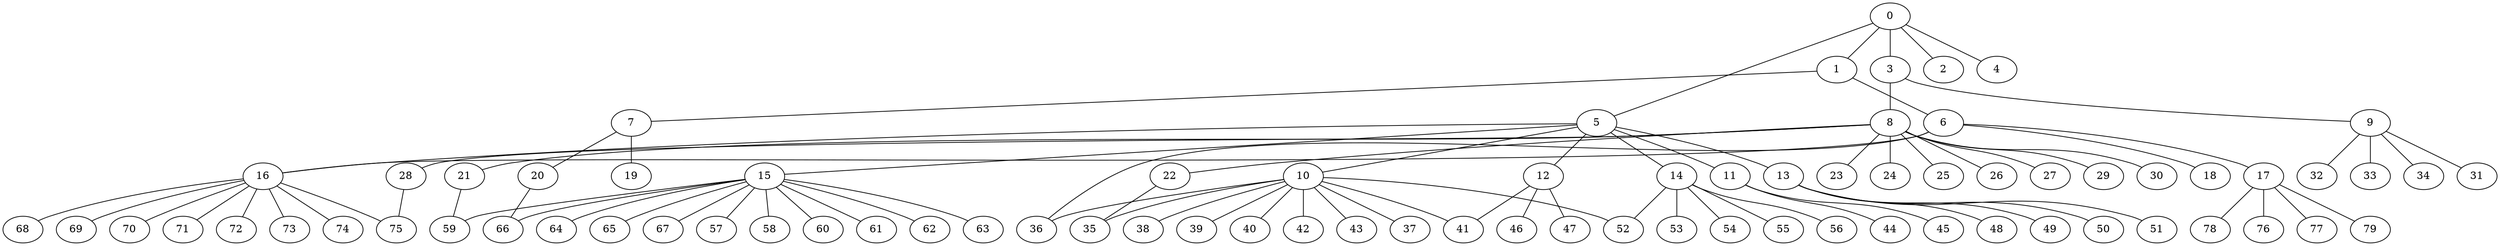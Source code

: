 
graph graphname {
    0 -- 1
0 -- 2
0 -- 3
0 -- 4
0 -- 5
1 -- 6
1 -- 7
3 -- 8
3 -- 9
5 -- 10
5 -- 11
5 -- 12
5 -- 13
5 -- 14
5 -- 15
5 -- 16
6 -- 16
6 -- 18
6 -- 17
6 -- 36
7 -- 19
7 -- 20
8 -- 21
8 -- 22
8 -- 23
8 -- 24
8 -- 25
8 -- 26
8 -- 27
8 -- 28
8 -- 29
8 -- 30
9 -- 32
9 -- 33
9 -- 34
9 -- 31
10 -- 35
10 -- 36
10 -- 38
10 -- 39
10 -- 40
10 -- 41
10 -- 42
10 -- 43
10 -- 37
10 -- 52
11 -- 44
11 -- 45
12 -- 46
12 -- 47
12 -- 41
13 -- 48
13 -- 49
13 -- 50
13 -- 51
14 -- 52
14 -- 53
14 -- 54
14 -- 55
14 -- 56
15 -- 64
15 -- 65
15 -- 66
15 -- 67
15 -- 57
15 -- 58
15 -- 59
15 -- 60
15 -- 61
15 -- 62
15 -- 63
16 -- 68
16 -- 69
16 -- 70
16 -- 71
16 -- 72
16 -- 73
16 -- 74
16 -- 75
17 -- 78
17 -- 76
17 -- 77
17 -- 79
20 -- 66
21 -- 59
22 -- 35
28 -- 75

}
